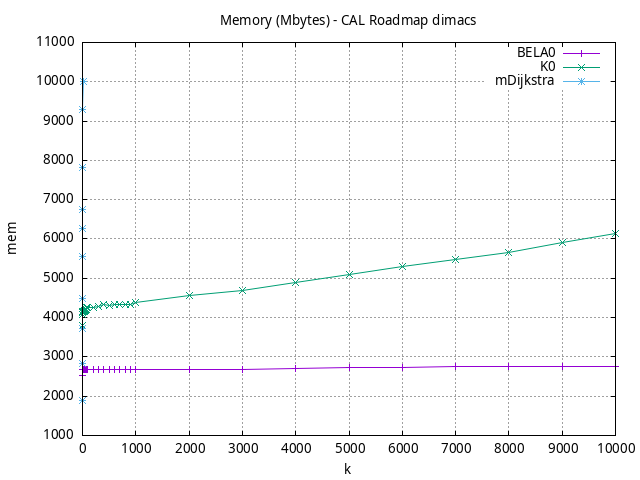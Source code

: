 #!/usr/bin/gnuplot
# -*- coding: utf-8 -*-
#
# results/roadmap/dimacs/CAL/USA-road-d.CAL.brute-force.mem.gnuplot
#
# Started on 01/09/2024 14:30:40
# Author: Carlos Linares López
set grid
set xlabel "k"
set ylabel "mem"

set title "Memory (Mbytes) - CAL Roadmap dimacs"

set terminal png enhanced font "Ariel,10"
set output 'USA-road-d.CAL.brute-force.mem.png'

plot "-" title "BELA0"      with linesp, "-" title "K0"      with linesp, "-" title "mDijkstra"      with linesp

	1 2526.3
	2 2672.0
	3 2672.0
	4 2672.0
	5 2672.0
	6 2672.0
	7 2672.0
	8 2672.0
	9 2672.0
	10 2672.0
	20 2672.0
	30 2672.0
	40 2672.0
	50 2672.0
	60 2672.0
	70 2672.0
	80 2672.0
	90 2672.0
	100 2672.0
	200 2672.0
	300 2672.0
	400 2672.0
	500 2672.0
	600 2672.0
	700 2672.0
	800 2672.0
	900 2672.0
	1000 2672.0
	2000 2672.0
	3000 2672.0
	4000 2701.14
	5000 2719.0
	6000 2727.68
	7000 2759.11
	8000 2751.11
	9000 2752.96
	10000 2765.23
end
	1 3789.89
	2 4080.48
	3 4083.08
	4 4119.64
	5 4147.0
	6 4149.6
	7 4151.6
	8 4154.0
	9 4156.6
	10 4158.6
	20 4161.8
	30 4166.8
	40 4180.44
	50 4191.76
	60 4196.16
	70 4205.67
	80 4262.25
	90 4245.93
	100 4248.16
	200 4257.61
	300 4285.51
	400 4325.71
	500 4311.75
	600 4329.2
	700 4326.28
	800 4331.95
	900 4342.6
	1000 4392.52
	2000 4559.95
	3000 4700.45
	4000 4891.89
	5000 5106.5
	6000 5302.03
	7000 5487.54
	8000 5665.78
	9000 5916.48
	10000 6131.77
end
	1 1891.2
	2 2843.37
	3 3710.64
	4 4474.69
	5 5543.48
	6 6263.92
	7 6742.06
	8 7822.25
	9 9299.96
	10 10019.36
end
